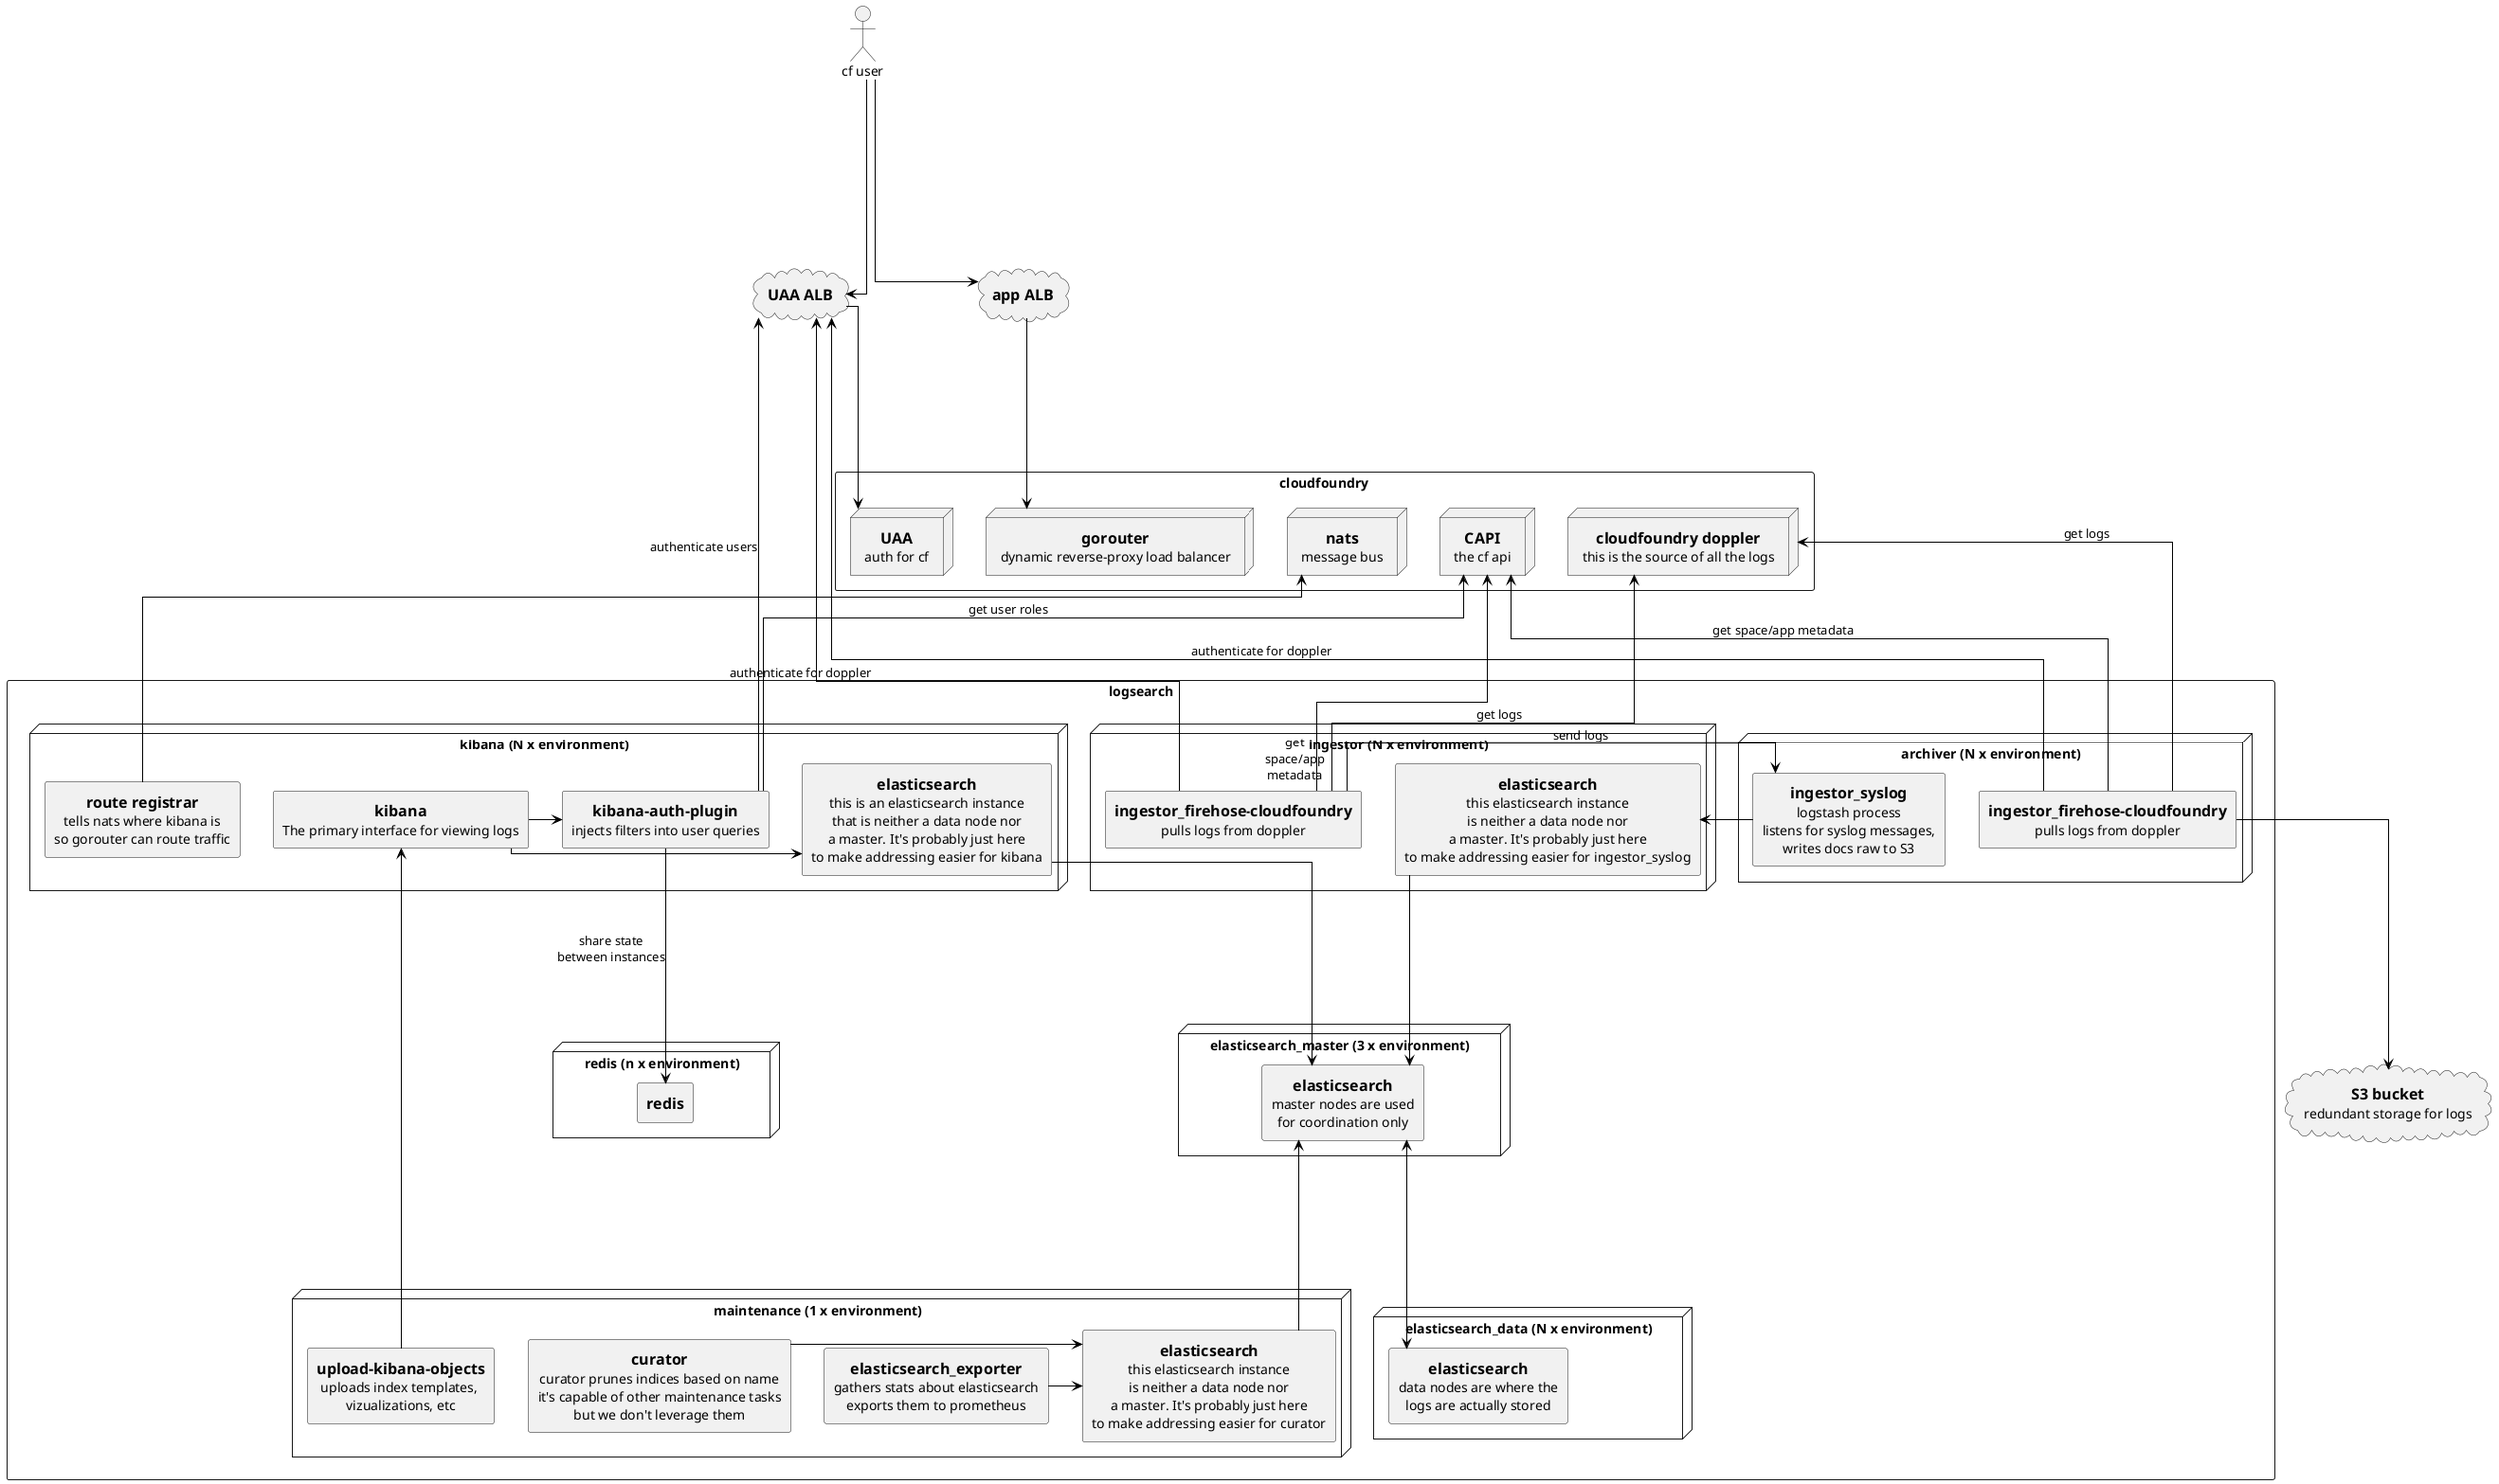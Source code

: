 @startuml
skinparam DefaultTextAlignment center
skinparam ArrowColor black
skinparam ComponentStyle uml1
skinparam Ranksep 200
skinparam Linetype ortho

actor "cf user" as user

cloud S3 [
    ==S3 bucket
    redundant storage for logs
]
cloud ALB [
    ==app ALB
]
cloud UAAALB [
    ==UAA ALB
]

rectangle cloudfoundry {
    node gorouter [
        ==gorouter
        dynamic reverse-proxy load balancer
    ]
    node nats [
        ==nats
        message bus
    ]
    node capi [
        ==CAPI
        the cf api
    ]
    node doppler [
        ==cloudfoundry doppler
        this is the source of all the logs
    ]
    node uaa [
        ==UAA
        auth for cf
    ]
}

rectangle logsearch {
node "kibana (N x environment)" as kibana {
    agent kbn [
        ==kibana
        The primary interface for viewing logs
    ]
    agent kibanaplugin [
        ==kibana-auth-plugin
        injects filters into user queries
    ]
    agent es_k [
        ==elasticsearch
        this is an elasticsearch instance
        that is neither a data node nor
        a master. It's probably just here
        to make addressing easier for kibana
    ]
    agent routeregistrar [
        == route registrar
        tells nats where kibana is
        so gorouter can route traffic
    ]
    kbn -r-> es_k
    kbn -l-> kibanaplugin

}

node "redis (n x environment)" as redis_host {
    agent redis [
        ==redis
    ]
}

node "archiver (N x environment)" as archiver {
    agent ingestor_firehose_a [
        ==ingestor_firehose-cloudfoundry
        pulls logs from doppler
    ]

    agent ingestor_syslog [
        ==ingestor_syslog
        logstash process
        listens for syslog messages,
        writes docs raw to S3
    ]
}

node "ingestor (N x environment)" as ingestor {
    agent ingestor_firehose_i [
        ==ingestor_firehose-cloudfoundry
        pulls logs from doppler
    ]

    agent ingestor_syslog [
        ==ingestor_syslog
        logstash process
        listens for syslog messages,
        does some minimal parsing
        writes docs to elasticsearch
    ]
    agent es_i [
        ==elasticsearch
        this elasticsearch instance
        is neither a data node nor
        a master. It's probably just here
        to make addressing easier for ingestor_syslog
    ]
    ingestor_syslog -> es_i
}

node "elasticsearch_master (3 x environment)" as elasticsearch_master {
    agent es_em [
        ==elasticsearch
        master nodes are used
        for coordination only
    ]
}

node "elasticsearch_data (N x environment)" as elasticsearch_data {
    agent es_ed [
        ==elasticsearch
        data nodes are where the
        logs are actually stored
    ]
}


node "maintenance (1 x environment)" as maintenance {
    agent curator [
        ==curator
        curator prunes indices based on name
        it's capable of other maintenance tasks
        but we don't leverage them
    ]
    agent elasticsearch_exporter [
        ==elasticsearch_exporter
        gathers stats about elasticsearch
        exports them to prometheus
    ]
    agent kibana_objects [
        ==upload-kibana-objects
        uploads index templates, 
        vizualizations, etc
    ]
    agent es_m [
        ==elasticsearch
        this elasticsearch instance
        is neither a data node nor
        a master. It's probably just here
        to make addressing easier for curator
    ]
    curator -> es_m
    kibana_objects -u-> kbn
    elasticsearch_exporter -r-> es_m
}
}

user --> ALB
user --> UAAALB
ALB --> gorouter
UAAALB --> uaa
es_k -down-> es_em
es_i -down-> es_em
es_m -up-> es_em
es_em <-down-> es_ed
kibanaplugin -u-> UAAALB : authenticate users
kibanaplugin -u-> capi : get user roles
kibanaplugin -d-> redis : share state\nbetween instances
routeregistrar -u-> nats

ingestor_firehose_a -u-> doppler : get logs
ingestor_firehose_a -u-> UAAALB : authenticate for doppler
ingestor_firehose_a -u-> capi : get space/app metadata
ingestor_firehose_a -d-> S3

ingestor_firehose_i -u-> doppler : get logs
ingestor_firehose_i -u-> UAAALB : authenticate for doppler
ingestor_firehose_i -u-> capi : "get\nspace/app\nmetadata" " "
ingestor_firehose_i -> ingestor_syslog : send logs


@enduml